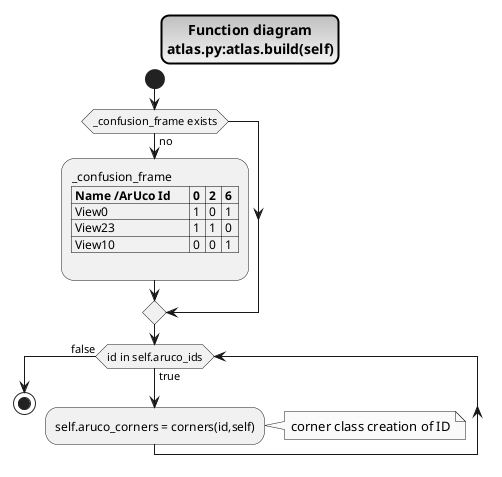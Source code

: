 @startuml
skinparam titleBorderRoundCorner 15
skinparam titleBorderThickness 2
skinparam titleBorderColor Black
skinparam titleBackgroundColor Silver-WhiteSmoke
skinparam classFontColor automatic
skinparam classHeaderBackgroundColor WhiteSmoke
skinparam monochrome true
skinparam handwritten false

title Function diagram\n<b>atlas.py:atlas.build(self)

start
if (_confusion_frame exists) then (no)
:_confusion_frame
|= Name /ArUco Id      |= 0 |= 2 |= 6 |
| View0 | 1  | 0  | 1  |
| View23 | 1  | 1  | 0  |
| View10 | 0  | 0  | 1  |
;
endif
while (id in self.aruco_ids) is (true)
    :self.aruco_corners = corners(id,self);
    note right: corner class creation of ID
endwhile (false)
stop

@enduml
